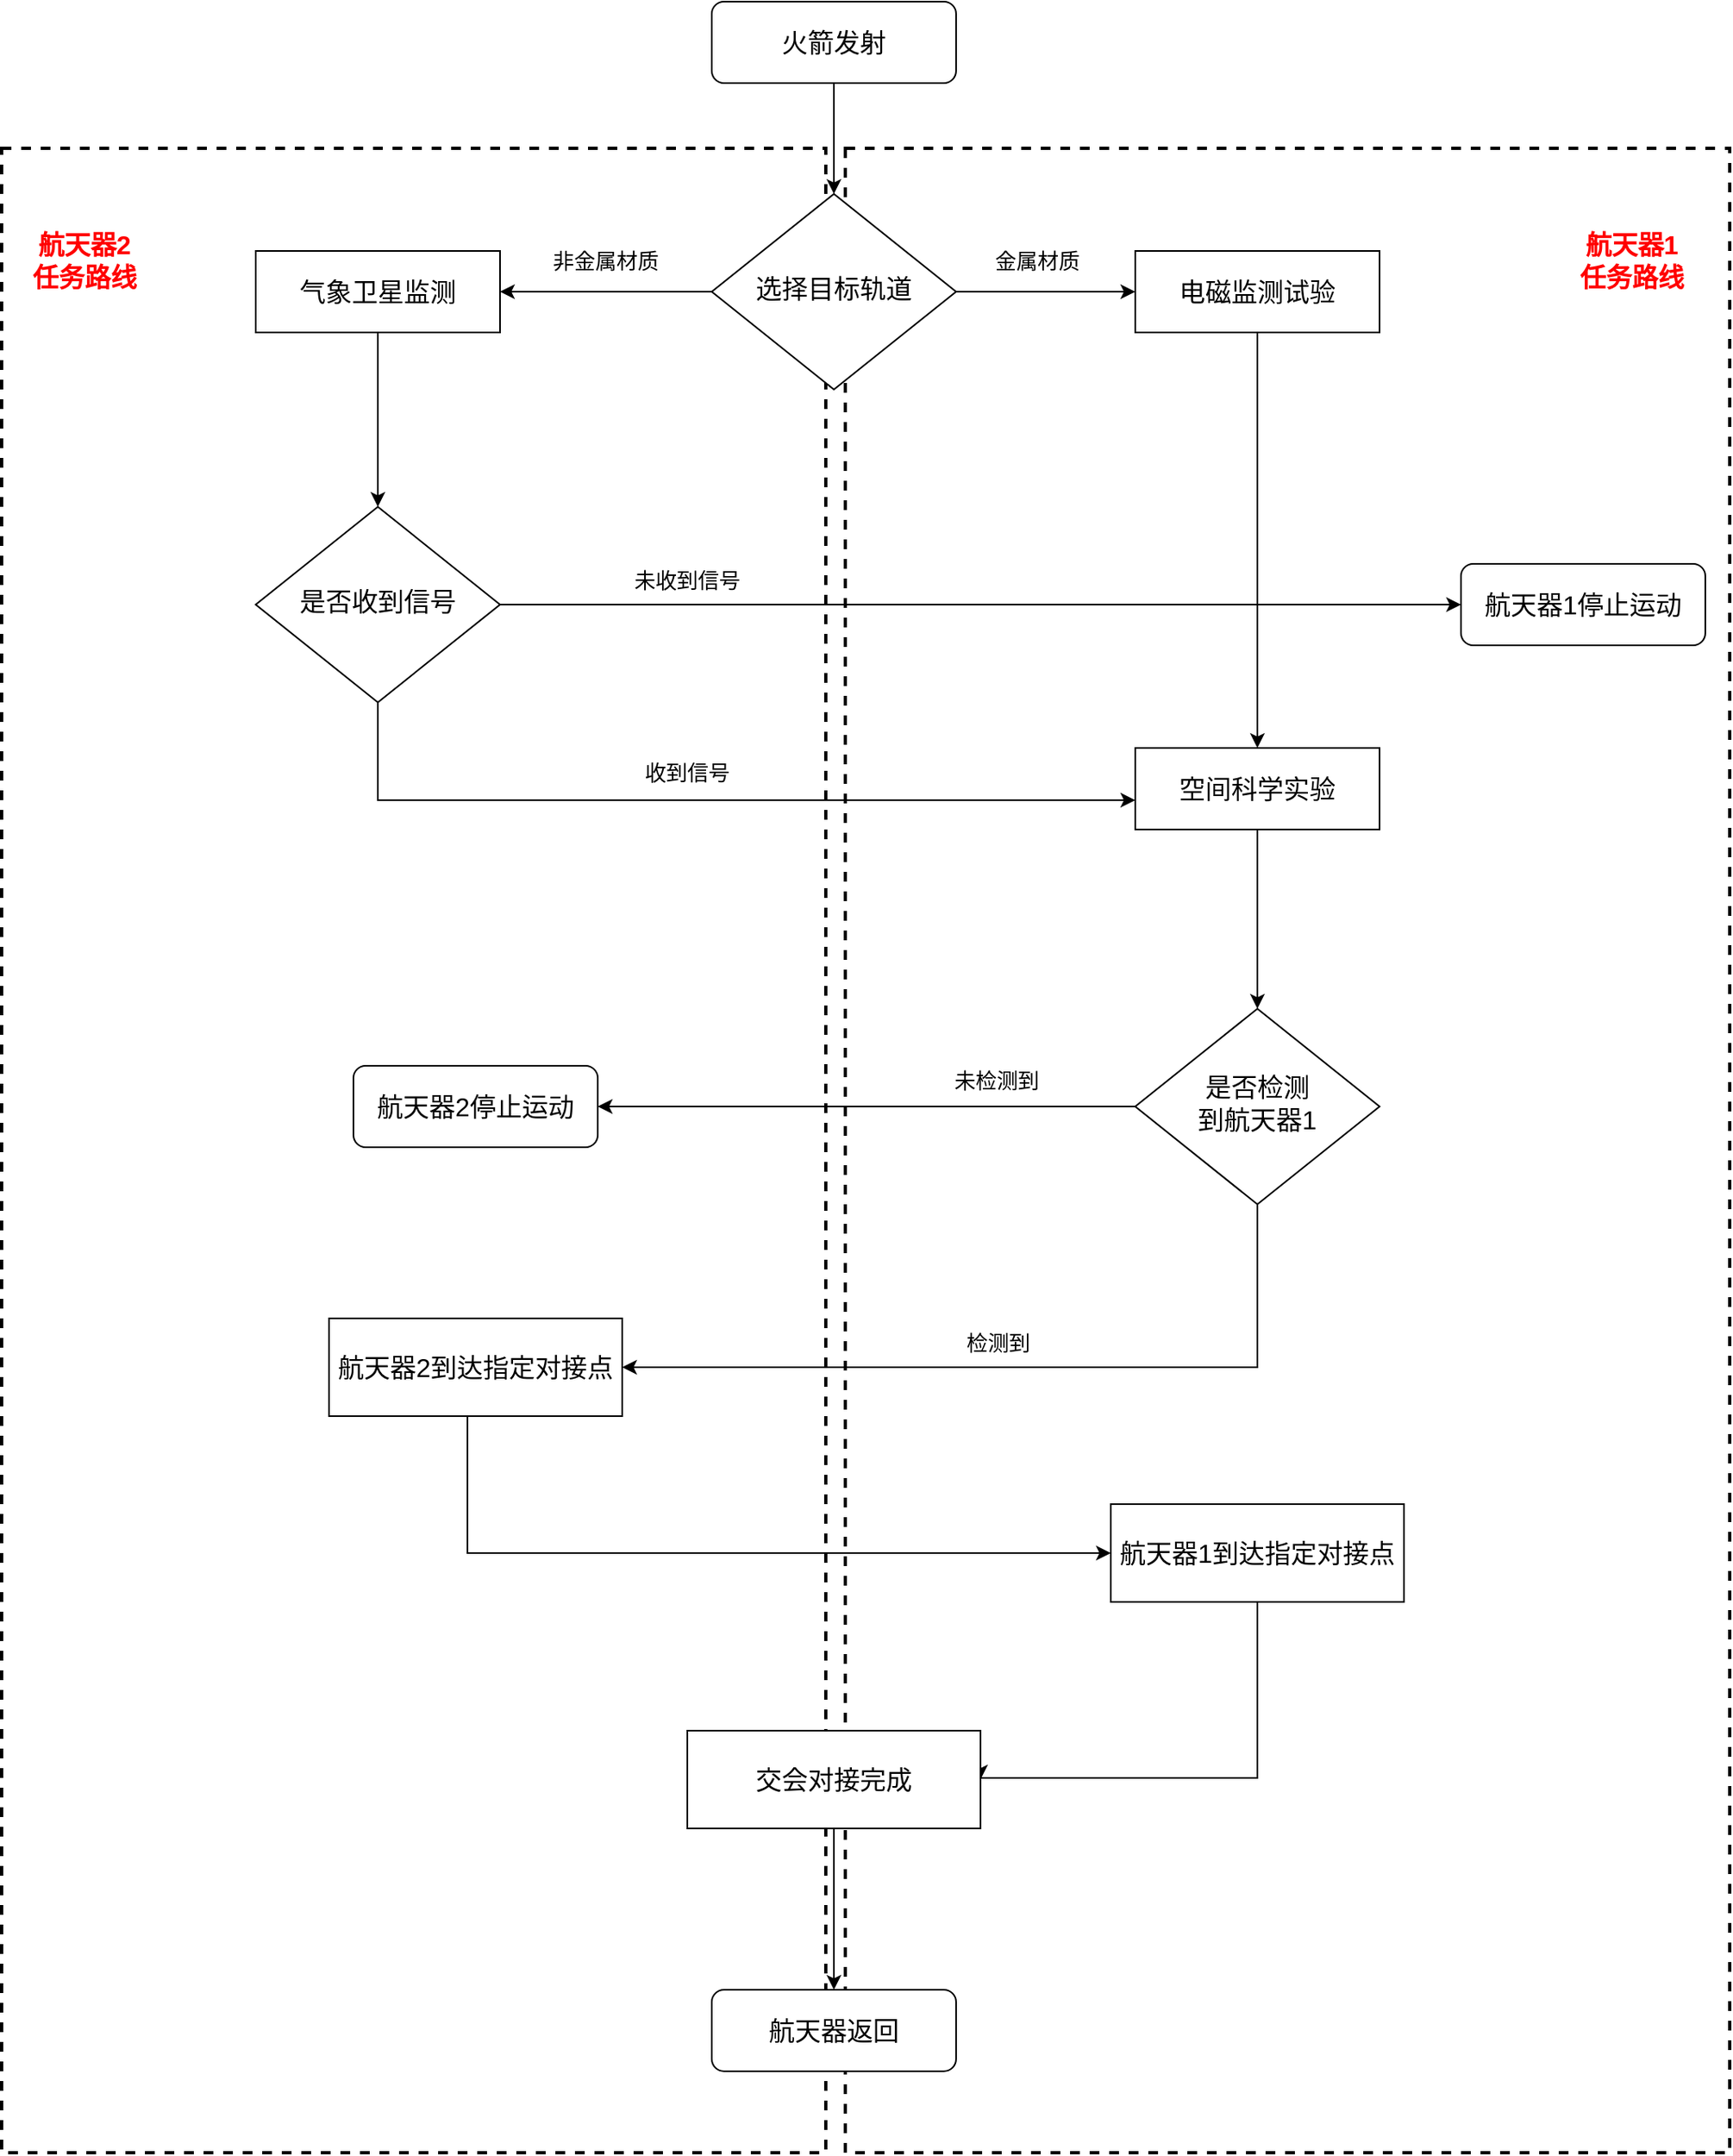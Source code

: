 <mxfile version="20.8.4" type="github"><diagram id="C5RBs43oDa-KdzZeNtuy" name="Page-1"><mxGraphModel dx="2190" dy="920" grid="1" gridSize="10" guides="1" tooltips="1" connect="1" arrows="1" fold="1" page="1" pageScale="1" pageWidth="827" pageHeight="1169" math="0" shadow="0"><root><mxCell id="WIyWlLk6GJQsqaUBKTNV-0"/><mxCell id="WIyWlLk6GJQsqaUBKTNV-1" parent="WIyWlLk6GJQsqaUBKTNV-0"/><mxCell id="ta3j13yXIbVqD9M7twF5-7" value="" style="whiteSpace=wrap;html=1;fillColor=none;dashed=1;strokeWidth=2;" parent="WIyWlLk6GJQsqaUBKTNV-1" vertex="1"><mxGeometry x="402" y="170" width="543" height="1230" as="geometry"/></mxCell><mxCell id="ta3j13yXIbVqD9M7twF5-4" value="" style="whiteSpace=wrap;html=1;fillColor=none;dashed=1;strokeWidth=2;labelBackgroundColor=none;" parent="WIyWlLk6GJQsqaUBKTNV-1" vertex="1"><mxGeometry x="-116" y="170" width="506" height="1230" as="geometry"/></mxCell><mxCell id="1xUykO0D0YHAC69Du_Xp-15" value="" style="edgeStyle=orthogonalEdgeStyle;rounded=0;orthogonalLoop=1;jettySize=auto;html=1;fontSize=12;labelBackgroundColor=none;fontColor=default;" parent="WIyWlLk6GJQsqaUBKTNV-1" source="WIyWlLk6GJQsqaUBKTNV-3" target="WIyWlLk6GJQsqaUBKTNV-6" edge="1"><mxGeometry relative="1" as="geometry"/></mxCell><mxCell id="WIyWlLk6GJQsqaUBKTNV-3" value="&lt;font style=&quot;font-size: 16px;&quot;&gt;火箭发射&lt;/font&gt;" style="rounded=1;whiteSpace=wrap;html=1;fontSize=12;glass=0;strokeWidth=1;shadow=0;aspect=fixed;labelBackgroundColor=none;" parent="WIyWlLk6GJQsqaUBKTNV-1" vertex="1"><mxGeometry x="320" y="80" width="150" height="50" as="geometry"/></mxCell><mxCell id="1xUykO0D0YHAC69Du_Xp-14" value="" style="edgeStyle=orthogonalEdgeStyle;rounded=0;orthogonalLoop=1;jettySize=auto;html=1;fontSize=12;labelBackgroundColor=none;fontColor=default;" parent="WIyWlLk6GJQsqaUBKTNV-1" source="WIyWlLk6GJQsqaUBKTNV-6" target="1xUykO0D0YHAC69Du_Xp-2" edge="1"><mxGeometry relative="1" as="geometry"/></mxCell><mxCell id="1xUykO0D0YHAC69Du_Xp-16" style="edgeStyle=orthogonalEdgeStyle;rounded=0;orthogonalLoop=1;jettySize=auto;html=1;entryX=1;entryY=0.5;entryDx=0;entryDy=0;fontSize=12;labelBackgroundColor=none;fontColor=default;" parent="WIyWlLk6GJQsqaUBKTNV-1" source="WIyWlLk6GJQsqaUBKTNV-6" target="1xUykO0D0YHAC69Du_Xp-4" edge="1"><mxGeometry relative="1" as="geometry"/></mxCell><mxCell id="WIyWlLk6GJQsqaUBKTNV-6" value="&lt;span style=&quot;font-size: 16px;&quot;&gt;选择目标轨道&lt;/span&gt;" style="rhombus;whiteSpace=wrap;html=1;shadow=0;fontFamily=Helvetica;fontSize=12;align=center;strokeWidth=1;spacing=6;spacingTop=-4;aspect=fixed;labelBackgroundColor=none;" parent="WIyWlLk6GJQsqaUBKTNV-1" vertex="1"><mxGeometry x="320" y="198" width="150" height="120" as="geometry"/></mxCell><mxCell id="ta3j13yXIbVqD9M7twF5-2" style="edgeStyle=orthogonalEdgeStyle;rounded=0;orthogonalLoop=1;jettySize=auto;html=1;entryX=0.5;entryY=0;entryDx=0;entryDy=0;" parent="WIyWlLk6GJQsqaUBKTNV-1" source="1xUykO0D0YHAC69Du_Xp-2" target="1xUykO0D0YHAC69Du_Xp-8" edge="1"><mxGeometry relative="1" as="geometry"/></mxCell><mxCell id="1xUykO0D0YHAC69Du_Xp-2" value="&lt;font style=&quot;font-size: 16px;&quot;&gt;电磁监测试验&lt;/font&gt;" style="rounded=0;whiteSpace=wrap;html=1;aspect=fixed;labelBackgroundColor=none;" parent="WIyWlLk6GJQsqaUBKTNV-1" vertex="1"><mxGeometry x="580" y="233" width="150" height="50" as="geometry"/></mxCell><mxCell id="ta3j13yXIbVqD9M7twF5-0" value="" style="edgeStyle=orthogonalEdgeStyle;rounded=0;orthogonalLoop=1;jettySize=auto;html=1;labelBackgroundColor=none;fontColor=default;" parent="WIyWlLk6GJQsqaUBKTNV-1" source="1xUykO0D0YHAC69Du_Xp-4" target="1xUykO0D0YHAC69Du_Xp-5" edge="1"><mxGeometry relative="1" as="geometry"/></mxCell><mxCell id="1xUykO0D0YHAC69Du_Xp-4" value="&lt;span style=&quot;font-size: 16px;&quot;&gt;气象卫星监测&lt;/span&gt;" style="rounded=0;whiteSpace=wrap;html=1;aspect=fixed;labelBackgroundColor=none;" parent="WIyWlLk6GJQsqaUBKTNV-1" vertex="1"><mxGeometry x="40" y="233" width="150" height="50" as="geometry"/></mxCell><mxCell id="1xUykO0D0YHAC69Du_Xp-21" style="edgeStyle=orthogonalEdgeStyle;rounded=0;orthogonalLoop=1;jettySize=auto;html=1;entryX=0;entryY=0.5;entryDx=0;entryDy=0;fontSize=12;labelBackgroundColor=none;fontColor=default;" parent="WIyWlLk6GJQsqaUBKTNV-1" source="1xUykO0D0YHAC69Du_Xp-5" target="1xUykO0D0YHAC69Du_Xp-7" edge="1"><mxGeometry relative="1" as="geometry"/></mxCell><mxCell id="1xUykO0D0YHAC69Du_Xp-26" value="" style="edgeStyle=orthogonalEdgeStyle;rounded=0;orthogonalLoop=1;jettySize=auto;html=1;fontSize=12;labelBackgroundColor=none;fontColor=default;" parent="WIyWlLk6GJQsqaUBKTNV-1" source="1xUykO0D0YHAC69Du_Xp-5" target="1xUykO0D0YHAC69Du_Xp-8" edge="1"><mxGeometry relative="1" as="geometry"><Array as="points"><mxPoint x="115" y="570"/></Array></mxGeometry></mxCell><mxCell id="1xUykO0D0YHAC69Du_Xp-5" value="&lt;span style=&quot;font-size: 16px;&quot;&gt;是否收到信号&lt;/span&gt;" style="rhombus;whiteSpace=wrap;html=1;shadow=0;fontFamily=Helvetica;fontSize=12;align=center;strokeWidth=1;spacing=6;spacingTop=-4;aspect=fixed;labelBackgroundColor=none;" parent="WIyWlLk6GJQsqaUBKTNV-1" vertex="1"><mxGeometry x="40" y="390" width="150" height="120" as="geometry"/></mxCell><mxCell id="1xUykO0D0YHAC69Du_Xp-7" value="&lt;font style=&quot;font-size: 16px;&quot;&gt;航天器1停止运动&lt;/font&gt;" style="rounded=1;whiteSpace=wrap;html=1;fontSize=12;glass=0;strokeWidth=1;shadow=0;aspect=fixed;labelBackgroundColor=none;" parent="WIyWlLk6GJQsqaUBKTNV-1" vertex="1"><mxGeometry x="780" y="425" width="150" height="50" as="geometry"/></mxCell><mxCell id="ta3j13yXIbVqD9M7twF5-3" value="" style="edgeStyle=orthogonalEdgeStyle;rounded=0;orthogonalLoop=1;jettySize=auto;html=1;" parent="WIyWlLk6GJQsqaUBKTNV-1" source="1xUykO0D0YHAC69Du_Xp-8" target="1xUykO0D0YHAC69Du_Xp-9" edge="1"><mxGeometry relative="1" as="geometry"/></mxCell><mxCell id="1xUykO0D0YHAC69Du_Xp-8" value="&lt;span style=&quot;font-size: 16px;&quot;&gt;空间科学实验&lt;/span&gt;" style="rounded=0;whiteSpace=wrap;html=1;aspect=fixed;labelBackgroundColor=none;" parent="WIyWlLk6GJQsqaUBKTNV-1" vertex="1"><mxGeometry x="580" y="538" width="150" height="50" as="geometry"/></mxCell><mxCell id="1xUykO0D0YHAC69Du_Xp-29" style="edgeStyle=orthogonalEdgeStyle;rounded=0;orthogonalLoop=1;jettySize=auto;html=1;exitX=0;exitY=0.5;exitDx=0;exitDy=0;entryX=1;entryY=0.5;entryDx=0;entryDy=0;fontSize=12;labelBackgroundColor=none;fontColor=default;" parent="WIyWlLk6GJQsqaUBKTNV-1" source="1xUykO0D0YHAC69Du_Xp-9" target="1xUykO0D0YHAC69Du_Xp-10" edge="1"><mxGeometry relative="1" as="geometry"/></mxCell><mxCell id="1xUykO0D0YHAC69Du_Xp-33" style="edgeStyle=orthogonalEdgeStyle;rounded=0;orthogonalLoop=1;jettySize=auto;html=1;entryX=1;entryY=0.5;entryDx=0;entryDy=0;fontSize=13;labelBackgroundColor=none;fontColor=default;" parent="WIyWlLk6GJQsqaUBKTNV-1" source="1xUykO0D0YHAC69Du_Xp-9" target="1xUykO0D0YHAC69Du_Xp-11" edge="1"><mxGeometry relative="1" as="geometry"><Array as="points"><mxPoint x="655" y="918"/></Array></mxGeometry></mxCell><mxCell id="1xUykO0D0YHAC69Du_Xp-9" value="&lt;span style=&quot;font-size: 16px;&quot;&gt;是否检测&lt;br&gt;到航天器1&lt;/span&gt;" style="rhombus;whiteSpace=wrap;html=1;shadow=0;fontFamily=Helvetica;fontSize=12;align=center;strokeWidth=1;spacing=6;spacingTop=-4;aspect=fixed;labelBackgroundColor=none;" parent="WIyWlLk6GJQsqaUBKTNV-1" vertex="1"><mxGeometry x="580" y="698" width="150" height="120" as="geometry"/></mxCell><mxCell id="1xUykO0D0YHAC69Du_Xp-10" value="&lt;font style=&quot;font-size: 16px;&quot;&gt;航天器2停止运动&lt;/font&gt;" style="rounded=1;whiteSpace=wrap;html=1;fontSize=12;glass=0;strokeWidth=1;shadow=0;aspect=fixed;labelBackgroundColor=none;" parent="WIyWlLk6GJQsqaUBKTNV-1" vertex="1"><mxGeometry x="100" y="733" width="150" height="50" as="geometry"/></mxCell><mxCell id="1xUykO0D0YHAC69Du_Xp-35" value="" style="edgeStyle=orthogonalEdgeStyle;rounded=0;orthogonalLoop=1;jettySize=auto;html=1;fontSize=13;labelBackgroundColor=none;fontColor=default;" parent="WIyWlLk6GJQsqaUBKTNV-1" source="1xUykO0D0YHAC69Du_Xp-11" target="1xUykO0D0YHAC69Du_Xp-12" edge="1"><mxGeometry relative="1" as="geometry"><Array as="points"><mxPoint x="170" y="1032"/></Array></mxGeometry></mxCell><mxCell id="1xUykO0D0YHAC69Du_Xp-11" value="&lt;span style=&quot;font-size: 16px;&quot;&gt;航天器2到达指定对接点&lt;/span&gt;" style="rounded=0;whiteSpace=wrap;html=1;aspect=fixed;labelBackgroundColor=none;" parent="WIyWlLk6GJQsqaUBKTNV-1" vertex="1"><mxGeometry x="85" y="888" width="180" height="60" as="geometry"/></mxCell><mxCell id="1xUykO0D0YHAC69Du_Xp-36" value="" style="edgeStyle=orthogonalEdgeStyle;rounded=0;orthogonalLoop=1;jettySize=auto;html=1;fontSize=13;labelBackgroundColor=none;fontColor=default;exitX=0.5;exitY=1;exitDx=0;exitDy=0;entryX=1;entryY=0.5;entryDx=0;entryDy=0;" parent="WIyWlLk6GJQsqaUBKTNV-1" source="1xUykO0D0YHAC69Du_Xp-12" target="UUan8VpX6g5Mx79sBmcn-1" edge="1"><mxGeometry relative="1" as="geometry"><mxPoint x="395" y="1032" as="sourcePoint"/><Array as="points"><mxPoint x="655" y="1170"/></Array><mxPoint x="530" y="1190" as="targetPoint"/></mxGeometry></mxCell><mxCell id="1xUykO0D0YHAC69Du_Xp-12" value="&lt;span style=&quot;font-size: 16px;&quot;&gt;航天器1到达指定对接点&lt;/span&gt;" style="rounded=0;whiteSpace=wrap;html=1;aspect=fixed;labelBackgroundColor=none;" parent="WIyWlLk6GJQsqaUBKTNV-1" vertex="1"><mxGeometry x="565" y="1002" width="180" height="60" as="geometry"/></mxCell><mxCell id="1xUykO0D0YHAC69Du_Xp-18" value="金属材质" style="text;html=1;strokeColor=none;fillColor=none;align=center;verticalAlign=middle;whiteSpace=wrap;rounded=0;fontSize=13;labelBackgroundColor=none;" parent="WIyWlLk6GJQsqaUBKTNV-1" vertex="1"><mxGeometry x="490" y="224" width="60" height="30" as="geometry"/></mxCell><mxCell id="1xUykO0D0YHAC69Du_Xp-19" value="非金属材质" style="text;html=1;strokeColor=none;fillColor=none;align=center;verticalAlign=middle;whiteSpace=wrap;rounded=0;fontSize=13;labelBackgroundColor=none;" parent="WIyWlLk6GJQsqaUBKTNV-1" vertex="1"><mxGeometry x="220" y="224" width="70" height="30" as="geometry"/></mxCell><mxCell id="1xUykO0D0YHAC69Du_Xp-25" value="未收到信号" style="text;html=1;strokeColor=none;fillColor=none;align=center;verticalAlign=middle;whiteSpace=wrap;rounded=0;fontSize=13;labelBackgroundColor=none;" parent="WIyWlLk6GJQsqaUBKTNV-1" vertex="1"><mxGeometry x="265" y="420" width="80" height="30" as="geometry"/></mxCell><mxCell id="1xUykO0D0YHAC69Du_Xp-27" value="收到信号" style="text;html=1;strokeColor=none;fillColor=none;align=center;verticalAlign=middle;whiteSpace=wrap;rounded=0;fontSize=13;labelBackgroundColor=none;" parent="WIyWlLk6GJQsqaUBKTNV-1" vertex="1"><mxGeometry x="265" y="538" width="80" height="30" as="geometry"/></mxCell><mxCell id="1xUykO0D0YHAC69Du_Xp-30" value="未检测到" style="text;html=1;strokeColor=none;fillColor=none;align=center;verticalAlign=middle;whiteSpace=wrap;rounded=0;fontSize=13;labelBackgroundColor=none;" parent="WIyWlLk6GJQsqaUBKTNV-1" vertex="1"><mxGeometry x="450" y="726.5" width="90" height="30" as="geometry"/></mxCell><mxCell id="1xUykO0D0YHAC69Du_Xp-34" value="检测到" style="text;html=1;strokeColor=none;fillColor=none;align=center;verticalAlign=middle;whiteSpace=wrap;rounded=0;fontSize=13;labelBackgroundColor=none;" parent="WIyWlLk6GJQsqaUBKTNV-1" vertex="1"><mxGeometry x="450" y="888" width="92" height="30" as="geometry"/></mxCell><mxCell id="ta3j13yXIbVqD9M7twF5-5" value="&lt;font color=&quot;#ff0000&quot; style=&quot;font-size: 16px;&quot;&gt;&lt;span style=&quot;font-size: 16px;&quot;&gt;航天器2&lt;br&gt;任务路线&lt;/span&gt;&lt;/font&gt;" style="text;html=1;strokeColor=none;fillColor=none;align=center;verticalAlign=middle;whiteSpace=wrap;rounded=0;dashed=1;fontSize=16;fontStyle=1" parent="WIyWlLk6GJQsqaUBKTNV-1" vertex="1"><mxGeometry x="-100" y="224" width="70" height="30" as="geometry"/></mxCell><mxCell id="ta3j13yXIbVqD9M7twF5-6" value="&lt;font color=&quot;#ff0000&quot; style=&quot;font-size: 16px;&quot;&gt;&lt;b&gt;航天器1&lt;br&gt;任务路线&lt;/b&gt;&lt;/font&gt;" style="text;html=1;strokeColor=none;fillColor=none;align=center;verticalAlign=middle;whiteSpace=wrap;rounded=0;dashed=1;" parent="WIyWlLk6GJQsqaUBKTNV-1" vertex="1"><mxGeometry x="850" y="224" width="70" height="30" as="geometry"/></mxCell><mxCell id="UUan8VpX6g5Mx79sBmcn-3" style="edgeStyle=orthogonalEdgeStyle;rounded=0;orthogonalLoop=1;jettySize=auto;html=1;entryX=0.5;entryY=0;entryDx=0;entryDy=0;fontSize=12;" edge="1" parent="WIyWlLk6GJQsqaUBKTNV-1" source="UUan8VpX6g5Mx79sBmcn-1" target="UUan8VpX6g5Mx79sBmcn-2"><mxGeometry relative="1" as="geometry"/></mxCell><mxCell id="UUan8VpX6g5Mx79sBmcn-1" value="&lt;span style=&quot;font-size: 16px;&quot;&gt;交会对接完成&lt;/span&gt;" style="rounded=0;whiteSpace=wrap;html=1;aspect=fixed;labelBackgroundColor=none;" vertex="1" parent="WIyWlLk6GJQsqaUBKTNV-1"><mxGeometry x="305" y="1141" width="180" height="60" as="geometry"/></mxCell><mxCell id="UUan8VpX6g5Mx79sBmcn-2" value="&lt;span style=&quot;font-size: 16px;&quot;&gt;航天器返回&lt;/span&gt;" style="rounded=1;whiteSpace=wrap;html=1;fontSize=12;glass=0;strokeWidth=1;shadow=0;aspect=fixed;labelBackgroundColor=none;" vertex="1" parent="WIyWlLk6GJQsqaUBKTNV-1"><mxGeometry x="320" y="1300" width="150" height="50" as="geometry"/></mxCell></root></mxGraphModel></diagram></mxfile>